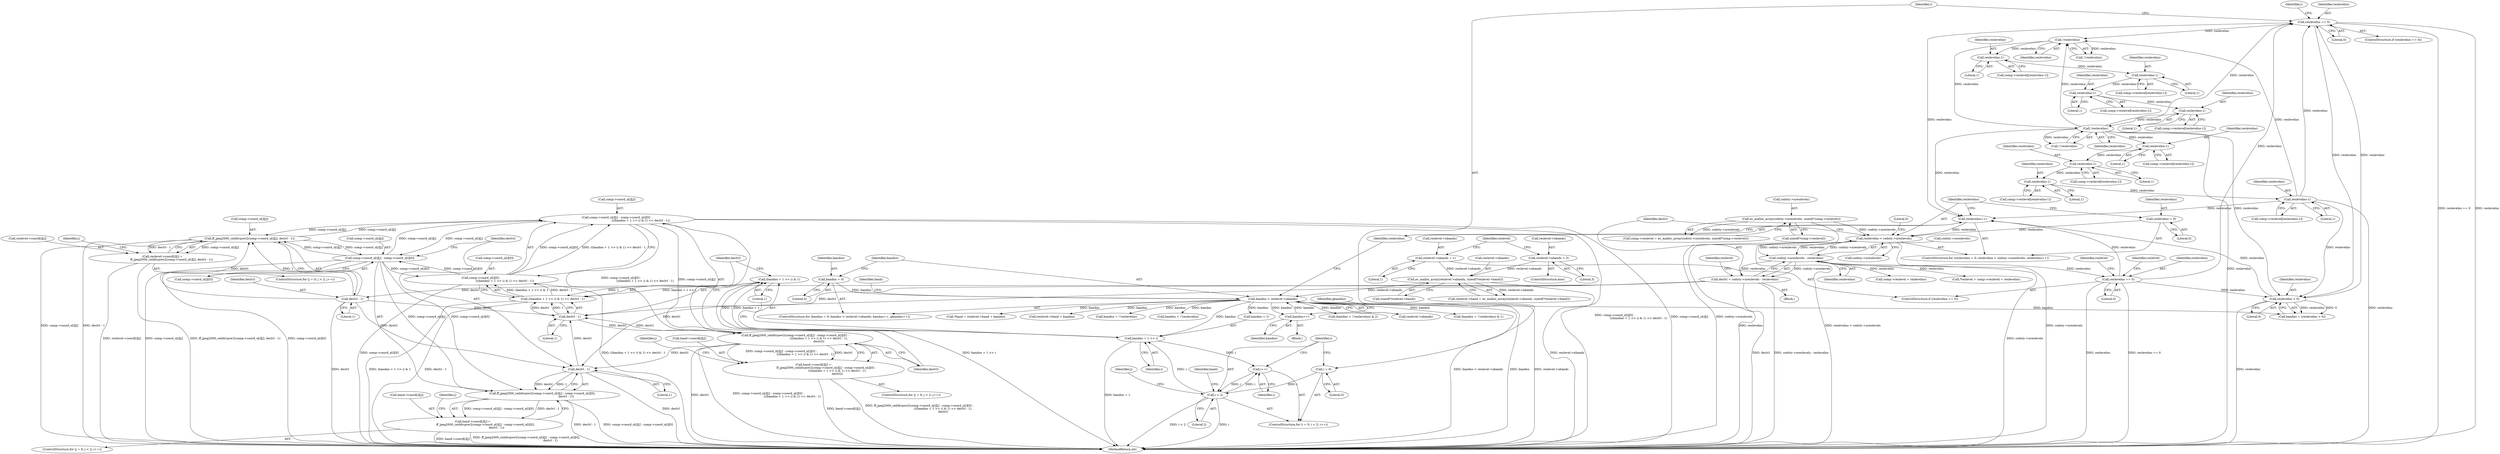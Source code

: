 digraph "1_FFmpeg_912ce9dd2080c5837285a471d750fa311e09b555_0@array" {
"1000773" [label="(Call,comp->coord_o[i][j] - comp->coord_o[i][0] -\n                                                    (((bandno + 1 >> i) & 1) << declvl - 1))"];
"1000355" [label="(Call,ff_jpeg2000_ceildivpow2(comp->coord_o[i][j], declvl - 1))"];
"1000694" [label="(Call,comp->coord_o[i][j] - comp->coord_o[i][0])"];
"1000773" [label="(Call,comp->coord_o[i][j] - comp->coord_o[i][0] -\n                                                    (((bandno + 1 >> i) & 1) << declvl - 1))"];
"1000781" [label="(Call,comp->coord_o[i][0] -\n                                                    (((bandno + 1 >> i) & 1) << declvl - 1))"];
"1000789" [label="(Call,((bandno + 1 >> i) & 1) << declvl - 1)"];
"1000790" [label="(Call,(bandno + 1 >> i) & 1)"];
"1000791" [label="(Call,bandno + 1 >> i)"];
"1000522" [label="(Call,bandno < reslevel->nbands)"];
"1000519" [label="(Call,bandno = 0)"];
"1000528" [label="(Call,bandno++)"];
"1000501" [label="(Call,av_malloc_array(reslevel->nbands, sizeof(*reslevel->band)))"];
"1000388" [label="(Call,reslevel->nbands = 1)"];
"1000394" [label="(Call,reslevel->nbands = 3)"];
"1000750" [label="(Call,i < 2)"];
"1000753" [label="(Call,i++)"];
"1000747" [label="(Call,i = 0)"];
"1000797" [label="(Call,declvl - 1)"];
"1000314" [label="(Call,declvl = codsty->nreslevels - reslevelno)"];
"1000316" [label="(Call,codsty->nreslevels - reslevelno)"];
"1000305" [label="(Call,reslevelno < codsty->nreslevels)"];
"1000302" [label="(Call,reslevelno = 0)"];
"1000310" [label="(Call,reslevelno++)"];
"1000663" [label="(Call,reslevelno == 0)"];
"1001472" [label="(Call,!reslevelno)"];
"1001461" [label="(Call,reslevelno-1)"];
"1001448" [label="(Call,reslevelno-1)"];
"1001426" [label="(Call,reslevelno-1)"];
"1001413" [label="(Call,reslevelno-1)"];
"1001393" [label="(Call,!reslevelno)"];
"1001540" [label="(Call,reslevelno-1)"];
"1001527" [label="(Call,reslevelno-1)"];
"1001505" [label="(Call,reslevelno-1)"];
"1001492" [label="(Call,reslevelno-1)"];
"1000573" [label="(Call,reslevelno > 0)"];
"1000385" [label="(Call,reslevelno == 0)"];
"1000284" [label="(Call,av_malloc_array(codsty->nreslevels, sizeof(*comp->reslevel)))"];
"1000363" [label="(Call,declvl - 1)"];
"1000772" [label="(Call,ff_jpeg2000_ceildivpow2(comp->coord_o[i][j] - comp->coord_o[i][0] -\n                                                    (((bandno + 1 >> i) & 1) << declvl - 1),\n                                                    declvl))"];
"1000709" [label="(Call,declvl - 1)"];
"1000347" [label="(Call,reslevel->coord[i][j] =\n                    ff_jpeg2000_ceildivpow2(comp->coord_o[i][j], declvl - 1))"];
"1000693" [label="(Call,ff_jpeg2000_ceildivpow2(comp->coord_o[i][j] - comp->coord_o[i][0],\n                                                    declvl - 1))"];
"1000685" [label="(Call,band->coord[i][j] =\n                            ff_jpeg2000_ceildivpow2(comp->coord_o[i][j] - comp->coord_o[i][0],\n                                                    declvl - 1))"];
"1000764" [label="(Call,band->coord[i][j] =\n                            ff_jpeg2000_ceildivpow2(comp->coord_o[i][j] - comp->coord_o[i][0] -\n                                                    (((bandno + 1 >> i) & 1) << declvl - 1),\n                                                    declvl))"];
"1000781" [label="(Call,comp->coord_o[i][0] -\n                                                    (((bandno + 1 >> i) & 1) << declvl - 1))"];
"1000519" [label="(Call,bandno = 0)"];
"1000752" [label="(Literal,2)"];
"1001427" [label="(Identifier,reslevelno)"];
"1001468" [label="(Call,(bandno + !!reslevelno) & 2)"];
"1001426" [label="(Call,reslevelno-1)"];
"1000800" [label="(Identifier,declvl)"];
"1000364" [label="(Identifier,declvl)"];
"1000710" [label="(Identifier,declvl)"];
"1001463" [label="(Literal,1)"];
"1001528" [label="(Identifier,reslevelno)"];
"1000751" [label="(Identifier,i)"];
"1000665" [label="(Literal,0)"];
"1000314" [label="(Call,declvl = codsty->nreslevels - reslevelno)"];
"1001527" [label="(Call,reslevelno-1)"];
"1001494" [label="(Literal,1)"];
"1001457" [label="(Call,comp->reslevel[reslevelno-1])"];
"1000528" [label="(Call,bandno++)"];
"1001541" [label="(Identifier,reslevelno)"];
"1000571" [label="(Call,bandno + (reslevelno > 0))"];
"1001536" [label="(Call,comp->reslevel[reslevelno-1])"];
"1000694" [label="(Call,comp->coord_o[i][j] - comp->coord_o[i][0])"];
"1000524" [label="(Call,reslevel->nbands)"];
"1000798" [label="(Identifier,declvl)"];
"1000388" [label="(Call,reslevel->nbands = 1)"];
"1000280" [label="(Call,comp->reslevel = av_malloc_array(codsty->nreslevels, sizeof(*comp->reslevel)))"];
"1000355" [label="(Call,ff_jpeg2000_ceildivpow2(comp->coord_o[i][j], declvl - 1))"];
"1001414" [label="(Identifier,reslevelno)"];
"1001389" [label="(Call,(bandno + !!reslevelno) & 1)"];
"1000311" [label="(Identifier,reslevelno)"];
"1000782" [label="(Call,comp->coord_o[i][0])"];
"1001488" [label="(Call,comp->reslevel[reslevelno-1])"];
"1000384" [label="(ControlStructure,if (reslevelno == 0))"];
"1000285" [label="(Call,codsty->nreslevels)"];
"1000749" [label="(Literal,0)"];
"1000320" [label="(Identifier,reslevelno)"];
"1000387" [label="(Literal,0)"];
"1000534" [label="(Call,*band = reslevel->band + bandno)"];
"1000316" [label="(Call,codsty->nreslevels - reslevelno)"];
"1001422" [label="(Call,comp->reslevel[reslevelno-1])"];
"1000796" [label="(Literal,1)"];
"1001573" [label="(MethodReturn,int)"];
"1000502" [label="(Call,reslevel->nbands)"];
"1000520" [label="(Identifier,bandno)"];
"1000746" [label="(ControlStructure,for (i = 0; i < 2; i++))"];
"1001461" [label="(Call,reslevelno-1)"];
"1000527" [label="(Block,)"];
"1000574" [label="(Identifier,reslevelno)"];
"1000790" [label="(Call,(bandno + 1 >> i) & 1)"];
"1000664" [label="(Identifier,reslevelno)"];
"1000676" [label="(ControlStructure,for (j = 0; j < 2; j++))"];
"1000522" [label="(Call,bandno < reslevel->nbands)"];
"1001394" [label="(Identifier,reslevelno)"];
"1000536" [label="(Call,reslevel->band + bandno)"];
"1001393" [label="(Call,!reslevelno)"];
"1000754" [label="(Identifier,i)"];
"1000702" [label="(Call,comp->coord_o[i][0])"];
"1000529" [label="(Identifier,bandno)"];
"1000789" [label="(Call,((bandno + 1 >> i) & 1) << declvl - 1)"];
"1000356" [label="(Call,comp->coord_o[i][j])"];
"1000304" [label="(Literal,0)"];
"1001450" [label="(Literal,1)"];
"1001469" [label="(Call,bandno + !!reslevelno)"];
"1000774" [label="(Call,comp->coord_o[i][j])"];
"1000531" [label="(Identifier,gbandno)"];
"1000312" [label="(Block,)"];
"1000315" [label="(Identifier,declvl)"];
"1000338" [label="(ControlStructure,for (j = 0; j < 2; j++))"];
"1001472" [label="(Call,!reslevelno)"];
"1000392" [label="(Literal,1)"];
"1001449" [label="(Identifier,reslevelno)"];
"1000711" [label="(Literal,1)"];
"1001471" [label="(Call,!!reslevelno)"];
"1000396" [label="(Identifier,reslevel)"];
"1000791" [label="(Call,bandno + 1 >> i)"];
"1000695" [label="(Call,comp->coord_o[i][j])"];
"1000685" [label="(Call,band->coord[i][j] =\n                            ff_jpeg2000_ceildivpow2(comp->coord_o[i][j] - comp->coord_o[i][0],\n                                                    declvl - 1))"];
"1001542" [label="(Literal,1)"];
"1001501" [label="(Call,comp->reslevel[reslevelno-1])"];
"1001415" [label="(Literal,1)"];
"1000792" [label="(Call,bandno + 1)"];
"1000663" [label="(Call,reslevelno == 0)"];
"1000305" [label="(Call,reslevelno < codsty->nreslevels)"];
"1000363" [label="(Call,declvl - 1)"];
"1000757" [label="(Identifier,j)"];
"1000365" [label="(Literal,1)"];
"1000324" [label="(Call,comp->reslevel + reslevelno)"];
"1001392" [label="(Call,!!reslevelno)"];
"1000765" [label="(Call,band->coord[i][j])"];
"1000686" [label="(Call,band->coord[i][j])"];
"1000803" [label="(Identifier,band)"];
"1001507" [label="(Literal,1)"];
"1001409" [label="(Call,comp->reslevel[reslevelno-1])"];
"1001462" [label="(Identifier,reslevelno)"];
"1001540" [label="(Call,reslevelno-1)"];
"1000797" [label="(Call,declvl - 1)"];
"1000307" [label="(Call,codsty->nreslevels)"];
"1000753" [label="(Call,i++)"];
"1000662" [label="(ControlStructure,if (reslevelno == 0))"];
"1000750" [label="(Call,i < 2)"];
"1000398" [label="(Literal,3)"];
"1000348" [label="(Call,reslevel->coord[i][j])"];
"1000523" [label="(Identifier,bandno)"];
"1000505" [label="(Call,sizeof(*reslevel->band))"];
"1000521" [label="(Literal,0)"];
"1000389" [label="(Call,reslevel->nbands)"];
"1000306" [label="(Identifier,reslevelno)"];
"1000301" [label="(ControlStructure,for (reslevelno = 0; reslevelno < codsty->nreslevels; reslevelno++))"];
"1000346" [label="(Identifier,j)"];
"1000322" [label="(Call,*reslevel = comp->reslevel + reslevelno)"];
"1001572" [label="(Literal,0)"];
"1000693" [label="(Call,ff_jpeg2000_ceildivpow2(comp->coord_o[i][j] - comp->coord_o[i][0],\n                                                    declvl - 1))"];
"1000772" [label="(Call,ff_jpeg2000_ceildivpow2(comp->coord_o[i][j] - comp->coord_o[i][0] -\n                                                    (((bandno + 1 >> i) & 1) << declvl - 1),\n                                                    declvl))"];
"1000394" [label="(Call,reslevel->nbands = 3)"];
"1000393" [label="(ControlStructure,else)"];
"1000288" [label="(Call,sizeof(*comp->reslevel))"];
"1001492" [label="(Call,reslevelno-1)"];
"1001505" [label="(Call,reslevelno-1)"];
"1000317" [label="(Call,codsty->nreslevels)"];
"1000535" [label="(Identifier,band)"];
"1000763" [label="(Identifier,j)"];
"1000773" [label="(Call,comp->coord_o[i][j] - comp->coord_o[i][0] -\n                                                    (((bandno + 1 >> i) & 1) << declvl - 1))"];
"1001428" [label="(Literal,1)"];
"1000310" [label="(Call,reslevelno++)"];
"1000303" [label="(Identifier,reslevelno)"];
"1000764" [label="(Call,band->coord[i][j] =\n                            ff_jpeg2000_ceildivpow2(comp->coord_o[i][j] - comp->coord_o[i][0] -\n                                                    (((bandno + 1 >> i) & 1) << declvl - 1),\n                                                    declvl))"];
"1000799" [label="(Literal,1)"];
"1000395" [label="(Call,reslevel->nbands)"];
"1001413" [label="(Call,reslevelno-1)"];
"1000795" [label="(Identifier,i)"];
"1000748" [label="(Identifier,i)"];
"1000575" [label="(Literal,0)"];
"1000404" [label="(Identifier,reslevel)"];
"1000386" [label="(Identifier,reslevelno)"];
"1000323" [label="(Identifier,reslevel)"];
"1000284" [label="(Call,av_malloc_array(codsty->nreslevels, sizeof(*comp->reslevel)))"];
"1001529" [label="(Literal,1)"];
"1000390" [label="(Identifier,reslevel)"];
"1000755" [label="(ControlStructure,for (j = 0; j < 2; j++))"];
"1001493" [label="(Identifier,reslevelno)"];
"1000573" [label="(Call,reslevelno > 0)"];
"1000501" [label="(Call,av_malloc_array(reslevel->nbands, sizeof(*reslevel->band)))"];
"1000518" [label="(ControlStructure,for (bandno = 0; bandno < reslevel->nbands; bandno++, gbandno++))"];
"1000669" [label="(Identifier,i)"];
"1000497" [label="(Call,reslevel->band = av_malloc_array(reslevel->nbands, sizeof(*reslevel->band)))"];
"1001506" [label="(Identifier,reslevelno)"];
"1000684" [label="(Identifier,j)"];
"1001523" [label="(Call,comp->reslevel[reslevelno-1])"];
"1000347" [label="(Call,reslevel->coord[i][j] =\n                    ff_jpeg2000_ceildivpow2(comp->coord_o[i][j], declvl - 1))"];
"1000709" [label="(Call,declvl - 1)"];
"1000302" [label="(Call,reslevelno = 0)"];
"1001448" [label="(Call,reslevelno-1)"];
"1000385" [label="(Call,reslevelno == 0)"];
"1001473" [label="(Identifier,reslevelno)"];
"1001390" [label="(Call,bandno + !!reslevelno)"];
"1000747" [label="(Call,i = 0)"];
"1001444" [label="(Call,comp->reslevel[reslevelno-1])"];
"1000773" -> "1000772"  [label="AST: "];
"1000773" -> "1000781"  [label="CFG: "];
"1000774" -> "1000773"  [label="AST: "];
"1000781" -> "1000773"  [label="AST: "];
"1000800" -> "1000773"  [label="CFG: "];
"1000773" -> "1001573"  [label="DDG: comp->coord_o[i][0] -\n                                                    (((bandno + 1 >> i) & 1) << declvl - 1)"];
"1000773" -> "1001573"  [label="DDG: comp->coord_o[i][j]"];
"1000773" -> "1000355"  [label="DDG: comp->coord_o[i][j]"];
"1000773" -> "1000694"  [label="DDG: comp->coord_o[i][j]"];
"1000773" -> "1000772"  [label="DDG: comp->coord_o[i][j]"];
"1000773" -> "1000772"  [label="DDG: comp->coord_o[i][0] -\n                                                    (((bandno + 1 >> i) & 1) << declvl - 1)"];
"1000355" -> "1000773"  [label="DDG: comp->coord_o[i][j]"];
"1000694" -> "1000773"  [label="DDG: comp->coord_o[i][j]"];
"1000781" -> "1000773"  [label="DDG: comp->coord_o[i][0]"];
"1000781" -> "1000773"  [label="DDG: ((bandno + 1 >> i) & 1) << declvl - 1"];
"1000355" -> "1000347"  [label="AST: "];
"1000355" -> "1000363"  [label="CFG: "];
"1000356" -> "1000355"  [label="AST: "];
"1000363" -> "1000355"  [label="AST: "];
"1000347" -> "1000355"  [label="CFG: "];
"1000355" -> "1001573"  [label="DDG: comp->coord_o[i][j]"];
"1000355" -> "1001573"  [label="DDG: declvl - 1"];
"1000355" -> "1000347"  [label="DDG: comp->coord_o[i][j]"];
"1000355" -> "1000347"  [label="DDG: declvl - 1"];
"1000694" -> "1000355"  [label="DDG: comp->coord_o[i][j]"];
"1000363" -> "1000355"  [label="DDG: declvl"];
"1000363" -> "1000355"  [label="DDG: 1"];
"1000355" -> "1000694"  [label="DDG: comp->coord_o[i][j]"];
"1000694" -> "1000693"  [label="AST: "];
"1000694" -> "1000702"  [label="CFG: "];
"1000695" -> "1000694"  [label="AST: "];
"1000702" -> "1000694"  [label="AST: "];
"1000710" -> "1000694"  [label="CFG: "];
"1000694" -> "1001573"  [label="DDG: comp->coord_o[i][j]"];
"1000694" -> "1001573"  [label="DDG: comp->coord_o[i][0]"];
"1000694" -> "1000693"  [label="DDG: comp->coord_o[i][j]"];
"1000694" -> "1000693"  [label="DDG: comp->coord_o[i][0]"];
"1000781" -> "1000694"  [label="DDG: comp->coord_o[i][0]"];
"1000694" -> "1000781"  [label="DDG: comp->coord_o[i][0]"];
"1000781" -> "1000789"  [label="CFG: "];
"1000782" -> "1000781"  [label="AST: "];
"1000789" -> "1000781"  [label="AST: "];
"1000781" -> "1001573"  [label="DDG: ((bandno + 1 >> i) & 1) << declvl - 1"];
"1000781" -> "1001573"  [label="DDG: comp->coord_o[i][0]"];
"1000789" -> "1000781"  [label="DDG: (bandno + 1 >> i) & 1"];
"1000789" -> "1000781"  [label="DDG: declvl - 1"];
"1000789" -> "1000797"  [label="CFG: "];
"1000790" -> "1000789"  [label="AST: "];
"1000797" -> "1000789"  [label="AST: "];
"1000789" -> "1001573"  [label="DDG: (bandno + 1 >> i) & 1"];
"1000789" -> "1001573"  [label="DDG: declvl - 1"];
"1000790" -> "1000789"  [label="DDG: bandno + 1 >> i"];
"1000790" -> "1000789"  [label="DDG: 1"];
"1000797" -> "1000789"  [label="DDG: declvl"];
"1000797" -> "1000789"  [label="DDG: 1"];
"1000790" -> "1000796"  [label="CFG: "];
"1000791" -> "1000790"  [label="AST: "];
"1000796" -> "1000790"  [label="AST: "];
"1000798" -> "1000790"  [label="CFG: "];
"1000790" -> "1001573"  [label="DDG: bandno + 1 >> i"];
"1000791" -> "1000790"  [label="DDG: bandno + 1"];
"1000791" -> "1000790"  [label="DDG: i"];
"1000791" -> "1000795"  [label="CFG: "];
"1000792" -> "1000791"  [label="AST: "];
"1000795" -> "1000791"  [label="AST: "];
"1000796" -> "1000791"  [label="CFG: "];
"1000791" -> "1001573"  [label="DDG: bandno + 1"];
"1000791" -> "1000753"  [label="DDG: i"];
"1000522" -> "1000791"  [label="DDG: bandno"];
"1000750" -> "1000791"  [label="DDG: i"];
"1000522" -> "1000518"  [label="AST: "];
"1000522" -> "1000524"  [label="CFG: "];
"1000523" -> "1000522"  [label="AST: "];
"1000524" -> "1000522"  [label="AST: "];
"1000535" -> "1000522"  [label="CFG: "];
"1000311" -> "1000522"  [label="CFG: "];
"1000522" -> "1001573"  [label="DDG: reslevel->nbands"];
"1000522" -> "1001573"  [label="DDG: bandno < reslevel->nbands"];
"1000522" -> "1001573"  [label="DDG: bandno"];
"1000519" -> "1000522"  [label="DDG: bandno"];
"1000528" -> "1000522"  [label="DDG: bandno"];
"1000501" -> "1000522"  [label="DDG: reslevel->nbands"];
"1000522" -> "1000528"  [label="DDG: bandno"];
"1000522" -> "1000534"  [label="DDG: bandno"];
"1000522" -> "1000536"  [label="DDG: bandno"];
"1000522" -> "1000571"  [label="DDG: bandno"];
"1000522" -> "1000792"  [label="DDG: bandno"];
"1000522" -> "1001389"  [label="DDG: bandno"];
"1000522" -> "1001390"  [label="DDG: bandno"];
"1000522" -> "1001468"  [label="DDG: bandno"];
"1000522" -> "1001469"  [label="DDG: bandno"];
"1000519" -> "1000518"  [label="AST: "];
"1000519" -> "1000521"  [label="CFG: "];
"1000520" -> "1000519"  [label="AST: "];
"1000521" -> "1000519"  [label="AST: "];
"1000523" -> "1000519"  [label="CFG: "];
"1000528" -> "1000527"  [label="AST: "];
"1000528" -> "1000529"  [label="CFG: "];
"1000529" -> "1000528"  [label="AST: "];
"1000531" -> "1000528"  [label="CFG: "];
"1000501" -> "1000497"  [label="AST: "];
"1000501" -> "1000505"  [label="CFG: "];
"1000502" -> "1000501"  [label="AST: "];
"1000505" -> "1000501"  [label="AST: "];
"1000497" -> "1000501"  [label="CFG: "];
"1000501" -> "1001573"  [label="DDG: reslevel->nbands"];
"1000501" -> "1000497"  [label="DDG: reslevel->nbands"];
"1000388" -> "1000501"  [label="DDG: reslevel->nbands"];
"1000394" -> "1000501"  [label="DDG: reslevel->nbands"];
"1000388" -> "1000384"  [label="AST: "];
"1000388" -> "1000392"  [label="CFG: "];
"1000389" -> "1000388"  [label="AST: "];
"1000392" -> "1000388"  [label="AST: "];
"1000404" -> "1000388"  [label="CFG: "];
"1000394" -> "1000393"  [label="AST: "];
"1000394" -> "1000398"  [label="CFG: "];
"1000395" -> "1000394"  [label="AST: "];
"1000398" -> "1000394"  [label="AST: "];
"1000404" -> "1000394"  [label="CFG: "];
"1000750" -> "1000746"  [label="AST: "];
"1000750" -> "1000752"  [label="CFG: "];
"1000751" -> "1000750"  [label="AST: "];
"1000752" -> "1000750"  [label="AST: "];
"1000757" -> "1000750"  [label="CFG: "];
"1000803" -> "1000750"  [label="CFG: "];
"1000750" -> "1001573"  [label="DDG: i"];
"1000750" -> "1001573"  [label="DDG: i < 2"];
"1000753" -> "1000750"  [label="DDG: i"];
"1000747" -> "1000750"  [label="DDG: i"];
"1000750" -> "1000753"  [label="DDG: i"];
"1000753" -> "1000746"  [label="AST: "];
"1000753" -> "1000754"  [label="CFG: "];
"1000754" -> "1000753"  [label="AST: "];
"1000751" -> "1000753"  [label="CFG: "];
"1000747" -> "1000746"  [label="AST: "];
"1000747" -> "1000749"  [label="CFG: "];
"1000748" -> "1000747"  [label="AST: "];
"1000749" -> "1000747"  [label="AST: "];
"1000751" -> "1000747"  [label="CFG: "];
"1000797" -> "1000799"  [label="CFG: "];
"1000798" -> "1000797"  [label="AST: "];
"1000799" -> "1000797"  [label="AST: "];
"1000314" -> "1000797"  [label="DDG: declvl"];
"1000363" -> "1000797"  [label="DDG: declvl"];
"1000772" -> "1000797"  [label="DDG: declvl"];
"1000709" -> "1000797"  [label="DDG: declvl"];
"1000797" -> "1000772"  [label="DDG: declvl"];
"1000314" -> "1000312"  [label="AST: "];
"1000314" -> "1000316"  [label="CFG: "];
"1000315" -> "1000314"  [label="AST: "];
"1000316" -> "1000314"  [label="AST: "];
"1000323" -> "1000314"  [label="CFG: "];
"1000314" -> "1001573"  [label="DDG: declvl"];
"1000314" -> "1001573"  [label="DDG: codsty->nreslevels - reslevelno"];
"1000316" -> "1000314"  [label="DDG: codsty->nreslevels"];
"1000316" -> "1000314"  [label="DDG: reslevelno"];
"1000314" -> "1000363"  [label="DDG: declvl"];
"1000314" -> "1000709"  [label="DDG: declvl"];
"1000316" -> "1000320"  [label="CFG: "];
"1000317" -> "1000316"  [label="AST: "];
"1000320" -> "1000316"  [label="AST: "];
"1000316" -> "1001573"  [label="DDG: codsty->nreslevels"];
"1000316" -> "1000305"  [label="DDG: codsty->nreslevels"];
"1000305" -> "1000316"  [label="DDG: codsty->nreslevels"];
"1000305" -> "1000316"  [label="DDG: reslevelno"];
"1000316" -> "1000322"  [label="DDG: reslevelno"];
"1000316" -> "1000324"  [label="DDG: reslevelno"];
"1000316" -> "1000385"  [label="DDG: reslevelno"];
"1000305" -> "1000301"  [label="AST: "];
"1000305" -> "1000307"  [label="CFG: "];
"1000306" -> "1000305"  [label="AST: "];
"1000307" -> "1000305"  [label="AST: "];
"1000315" -> "1000305"  [label="CFG: "];
"1001572" -> "1000305"  [label="CFG: "];
"1000305" -> "1001573"  [label="DDG: reslevelno < codsty->nreslevels"];
"1000305" -> "1001573"  [label="DDG: codsty->nreslevels"];
"1000305" -> "1001573"  [label="DDG: reslevelno"];
"1000302" -> "1000305"  [label="DDG: reslevelno"];
"1000310" -> "1000305"  [label="DDG: reslevelno"];
"1000284" -> "1000305"  [label="DDG: codsty->nreslevels"];
"1000302" -> "1000301"  [label="AST: "];
"1000302" -> "1000304"  [label="CFG: "];
"1000303" -> "1000302"  [label="AST: "];
"1000304" -> "1000302"  [label="AST: "];
"1000306" -> "1000302"  [label="CFG: "];
"1000310" -> "1000301"  [label="AST: "];
"1000310" -> "1000311"  [label="CFG: "];
"1000311" -> "1000310"  [label="AST: "];
"1000306" -> "1000310"  [label="CFG: "];
"1000663" -> "1000310"  [label="DDG: reslevelno"];
"1001472" -> "1000310"  [label="DDG: reslevelno"];
"1000573" -> "1000310"  [label="DDG: reslevelno"];
"1000385" -> "1000310"  [label="DDG: reslevelno"];
"1001540" -> "1000310"  [label="DDG: reslevelno"];
"1000663" -> "1000662"  [label="AST: "];
"1000663" -> "1000665"  [label="CFG: "];
"1000664" -> "1000663"  [label="AST: "];
"1000665" -> "1000663"  [label="AST: "];
"1000669" -> "1000663"  [label="CFG: "];
"1000748" -> "1000663"  [label="CFG: "];
"1000663" -> "1001573"  [label="DDG: reslevelno == 0"];
"1000663" -> "1001573"  [label="DDG: reslevelno"];
"1000663" -> "1000573"  [label="DDG: reslevelno"];
"1001472" -> "1000663"  [label="DDG: reslevelno"];
"1000573" -> "1000663"  [label="DDG: reslevelno"];
"1000385" -> "1000663"  [label="DDG: reslevelno"];
"1001540" -> "1000663"  [label="DDG: reslevelno"];
"1000663" -> "1001393"  [label="DDG: reslevelno"];
"1001472" -> "1001471"  [label="AST: "];
"1001472" -> "1001473"  [label="CFG: "];
"1001473" -> "1001472"  [label="AST: "];
"1001471" -> "1001472"  [label="CFG: "];
"1001472" -> "1001573"  [label="DDG: reslevelno"];
"1001472" -> "1000573"  [label="DDG: reslevelno"];
"1001472" -> "1001393"  [label="DDG: reslevelno"];
"1001472" -> "1001471"  [label="DDG: reslevelno"];
"1001461" -> "1001472"  [label="DDG: reslevelno"];
"1001393" -> "1001472"  [label="DDG: reslevelno"];
"1001472" -> "1001492"  [label="DDG: reslevelno"];
"1001461" -> "1001457"  [label="AST: "];
"1001461" -> "1001463"  [label="CFG: "];
"1001462" -> "1001461"  [label="AST: "];
"1001463" -> "1001461"  [label="AST: "];
"1001457" -> "1001461"  [label="CFG: "];
"1001448" -> "1001461"  [label="DDG: reslevelno"];
"1001448" -> "1001444"  [label="AST: "];
"1001448" -> "1001450"  [label="CFG: "];
"1001449" -> "1001448"  [label="AST: "];
"1001450" -> "1001448"  [label="AST: "];
"1001444" -> "1001448"  [label="CFG: "];
"1001426" -> "1001448"  [label="DDG: reslevelno"];
"1001426" -> "1001422"  [label="AST: "];
"1001426" -> "1001428"  [label="CFG: "];
"1001427" -> "1001426"  [label="AST: "];
"1001428" -> "1001426"  [label="AST: "];
"1001422" -> "1001426"  [label="CFG: "];
"1001413" -> "1001426"  [label="DDG: reslevelno"];
"1001413" -> "1001409"  [label="AST: "];
"1001413" -> "1001415"  [label="CFG: "];
"1001414" -> "1001413"  [label="AST: "];
"1001415" -> "1001413"  [label="AST: "];
"1001409" -> "1001413"  [label="CFG: "];
"1001393" -> "1001413"  [label="DDG: reslevelno"];
"1001393" -> "1001392"  [label="AST: "];
"1001393" -> "1001394"  [label="CFG: "];
"1001394" -> "1001393"  [label="AST: "];
"1001392" -> "1001393"  [label="CFG: "];
"1001393" -> "1001392"  [label="DDG: reslevelno"];
"1001540" -> "1001393"  [label="DDG: reslevelno"];
"1001540" -> "1001536"  [label="AST: "];
"1001540" -> "1001542"  [label="CFG: "];
"1001541" -> "1001540"  [label="AST: "];
"1001542" -> "1001540"  [label="AST: "];
"1001536" -> "1001540"  [label="CFG: "];
"1001540" -> "1001573"  [label="DDG: reslevelno"];
"1001540" -> "1000573"  [label="DDG: reslevelno"];
"1001527" -> "1001540"  [label="DDG: reslevelno"];
"1001527" -> "1001523"  [label="AST: "];
"1001527" -> "1001529"  [label="CFG: "];
"1001528" -> "1001527"  [label="AST: "];
"1001529" -> "1001527"  [label="AST: "];
"1001523" -> "1001527"  [label="CFG: "];
"1001505" -> "1001527"  [label="DDG: reslevelno"];
"1001505" -> "1001501"  [label="AST: "];
"1001505" -> "1001507"  [label="CFG: "];
"1001506" -> "1001505"  [label="AST: "];
"1001507" -> "1001505"  [label="AST: "];
"1001501" -> "1001505"  [label="CFG: "];
"1001492" -> "1001505"  [label="DDG: reslevelno"];
"1001492" -> "1001488"  [label="AST: "];
"1001492" -> "1001494"  [label="CFG: "];
"1001493" -> "1001492"  [label="AST: "];
"1001494" -> "1001492"  [label="AST: "];
"1001488" -> "1001492"  [label="CFG: "];
"1000573" -> "1000571"  [label="AST: "];
"1000573" -> "1000575"  [label="CFG: "];
"1000574" -> "1000573"  [label="AST: "];
"1000575" -> "1000573"  [label="AST: "];
"1000571" -> "1000573"  [label="CFG: "];
"1000573" -> "1001573"  [label="DDG: reslevelno"];
"1000573" -> "1000571"  [label="DDG: reslevelno"];
"1000573" -> "1000571"  [label="DDG: 0"];
"1000385" -> "1000573"  [label="DDG: reslevelno"];
"1000385" -> "1000384"  [label="AST: "];
"1000385" -> "1000387"  [label="CFG: "];
"1000386" -> "1000385"  [label="AST: "];
"1000387" -> "1000385"  [label="AST: "];
"1000390" -> "1000385"  [label="CFG: "];
"1000396" -> "1000385"  [label="CFG: "];
"1000385" -> "1001573"  [label="DDG: reslevelno"];
"1000385" -> "1001573"  [label="DDG: reslevelno == 0"];
"1000284" -> "1000280"  [label="AST: "];
"1000284" -> "1000288"  [label="CFG: "];
"1000285" -> "1000284"  [label="AST: "];
"1000288" -> "1000284"  [label="AST: "];
"1000280" -> "1000284"  [label="CFG: "];
"1000284" -> "1001573"  [label="DDG: codsty->nreslevels"];
"1000284" -> "1000280"  [label="DDG: codsty->nreslevels"];
"1000363" -> "1000365"  [label="CFG: "];
"1000364" -> "1000363"  [label="AST: "];
"1000365" -> "1000363"  [label="AST: "];
"1000363" -> "1001573"  [label="DDG: declvl"];
"1000363" -> "1000709"  [label="DDG: declvl"];
"1000772" -> "1000764"  [label="AST: "];
"1000772" -> "1000800"  [label="CFG: "];
"1000800" -> "1000772"  [label="AST: "];
"1000764" -> "1000772"  [label="CFG: "];
"1000772" -> "1001573"  [label="DDG: comp->coord_o[i][j] - comp->coord_o[i][0] -\n                                                    (((bandno + 1 >> i) & 1) << declvl - 1)"];
"1000772" -> "1001573"  [label="DDG: declvl"];
"1000772" -> "1000709"  [label="DDG: declvl"];
"1000772" -> "1000764"  [label="DDG: comp->coord_o[i][j] - comp->coord_o[i][0] -\n                                                    (((bandno + 1 >> i) & 1) << declvl - 1)"];
"1000772" -> "1000764"  [label="DDG: declvl"];
"1000709" -> "1000693"  [label="AST: "];
"1000709" -> "1000711"  [label="CFG: "];
"1000710" -> "1000709"  [label="AST: "];
"1000711" -> "1000709"  [label="AST: "];
"1000693" -> "1000709"  [label="CFG: "];
"1000709" -> "1001573"  [label="DDG: declvl"];
"1000709" -> "1000693"  [label="DDG: declvl"];
"1000709" -> "1000693"  [label="DDG: 1"];
"1000347" -> "1000338"  [label="AST: "];
"1000348" -> "1000347"  [label="AST: "];
"1000346" -> "1000347"  [label="CFG: "];
"1000347" -> "1001573"  [label="DDG: reslevel->coord[i][j]"];
"1000347" -> "1001573"  [label="DDG: ff_jpeg2000_ceildivpow2(comp->coord_o[i][j], declvl - 1)"];
"1000693" -> "1000685"  [label="AST: "];
"1000685" -> "1000693"  [label="CFG: "];
"1000693" -> "1001573"  [label="DDG: declvl - 1"];
"1000693" -> "1001573"  [label="DDG: comp->coord_o[i][j] - comp->coord_o[i][0]"];
"1000693" -> "1000685"  [label="DDG: comp->coord_o[i][j] - comp->coord_o[i][0]"];
"1000693" -> "1000685"  [label="DDG: declvl - 1"];
"1000685" -> "1000676"  [label="AST: "];
"1000686" -> "1000685"  [label="AST: "];
"1000684" -> "1000685"  [label="CFG: "];
"1000685" -> "1001573"  [label="DDG: ff_jpeg2000_ceildivpow2(comp->coord_o[i][j] - comp->coord_o[i][0],\n                                                    declvl - 1)"];
"1000685" -> "1001573"  [label="DDG: band->coord[i][j]"];
"1000764" -> "1000755"  [label="AST: "];
"1000765" -> "1000764"  [label="AST: "];
"1000763" -> "1000764"  [label="CFG: "];
"1000764" -> "1001573"  [label="DDG: band->coord[i][j]"];
"1000764" -> "1001573"  [label="DDG: ff_jpeg2000_ceildivpow2(comp->coord_o[i][j] - comp->coord_o[i][0] -\n                                                    (((bandno + 1 >> i) & 1) << declvl - 1),\n                                                    declvl)"];
}
